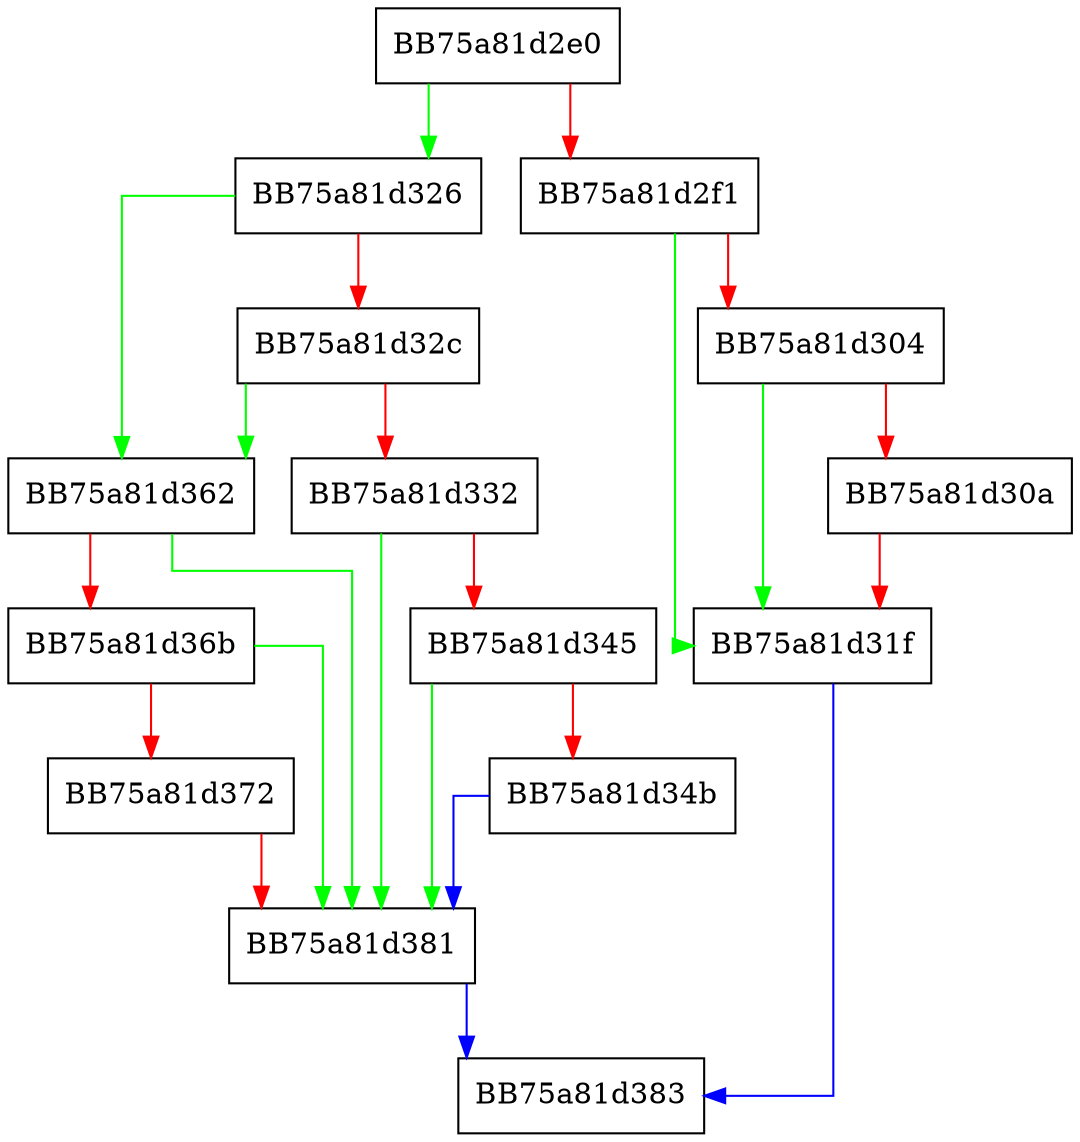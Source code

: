 digraph OnTDTFreeQueryEventEx {
  node [shape="box"];
  graph [splines=ortho];
  BB75a81d2e0 -> BB75a81d326 [color="green"];
  BB75a81d2e0 -> BB75a81d2f1 [color="red"];
  BB75a81d2f1 -> BB75a81d31f [color="green"];
  BB75a81d2f1 -> BB75a81d304 [color="red"];
  BB75a81d304 -> BB75a81d31f [color="green"];
  BB75a81d304 -> BB75a81d30a [color="red"];
  BB75a81d30a -> BB75a81d31f [color="red"];
  BB75a81d31f -> BB75a81d383 [color="blue"];
  BB75a81d326 -> BB75a81d362 [color="green"];
  BB75a81d326 -> BB75a81d32c [color="red"];
  BB75a81d32c -> BB75a81d362 [color="green"];
  BB75a81d32c -> BB75a81d332 [color="red"];
  BB75a81d332 -> BB75a81d381 [color="green"];
  BB75a81d332 -> BB75a81d345 [color="red"];
  BB75a81d345 -> BB75a81d381 [color="green"];
  BB75a81d345 -> BB75a81d34b [color="red"];
  BB75a81d34b -> BB75a81d381 [color="blue"];
  BB75a81d362 -> BB75a81d381 [color="green"];
  BB75a81d362 -> BB75a81d36b [color="red"];
  BB75a81d36b -> BB75a81d381 [color="green"];
  BB75a81d36b -> BB75a81d372 [color="red"];
  BB75a81d372 -> BB75a81d381 [color="red"];
  BB75a81d381 -> BB75a81d383 [color="blue"];
}